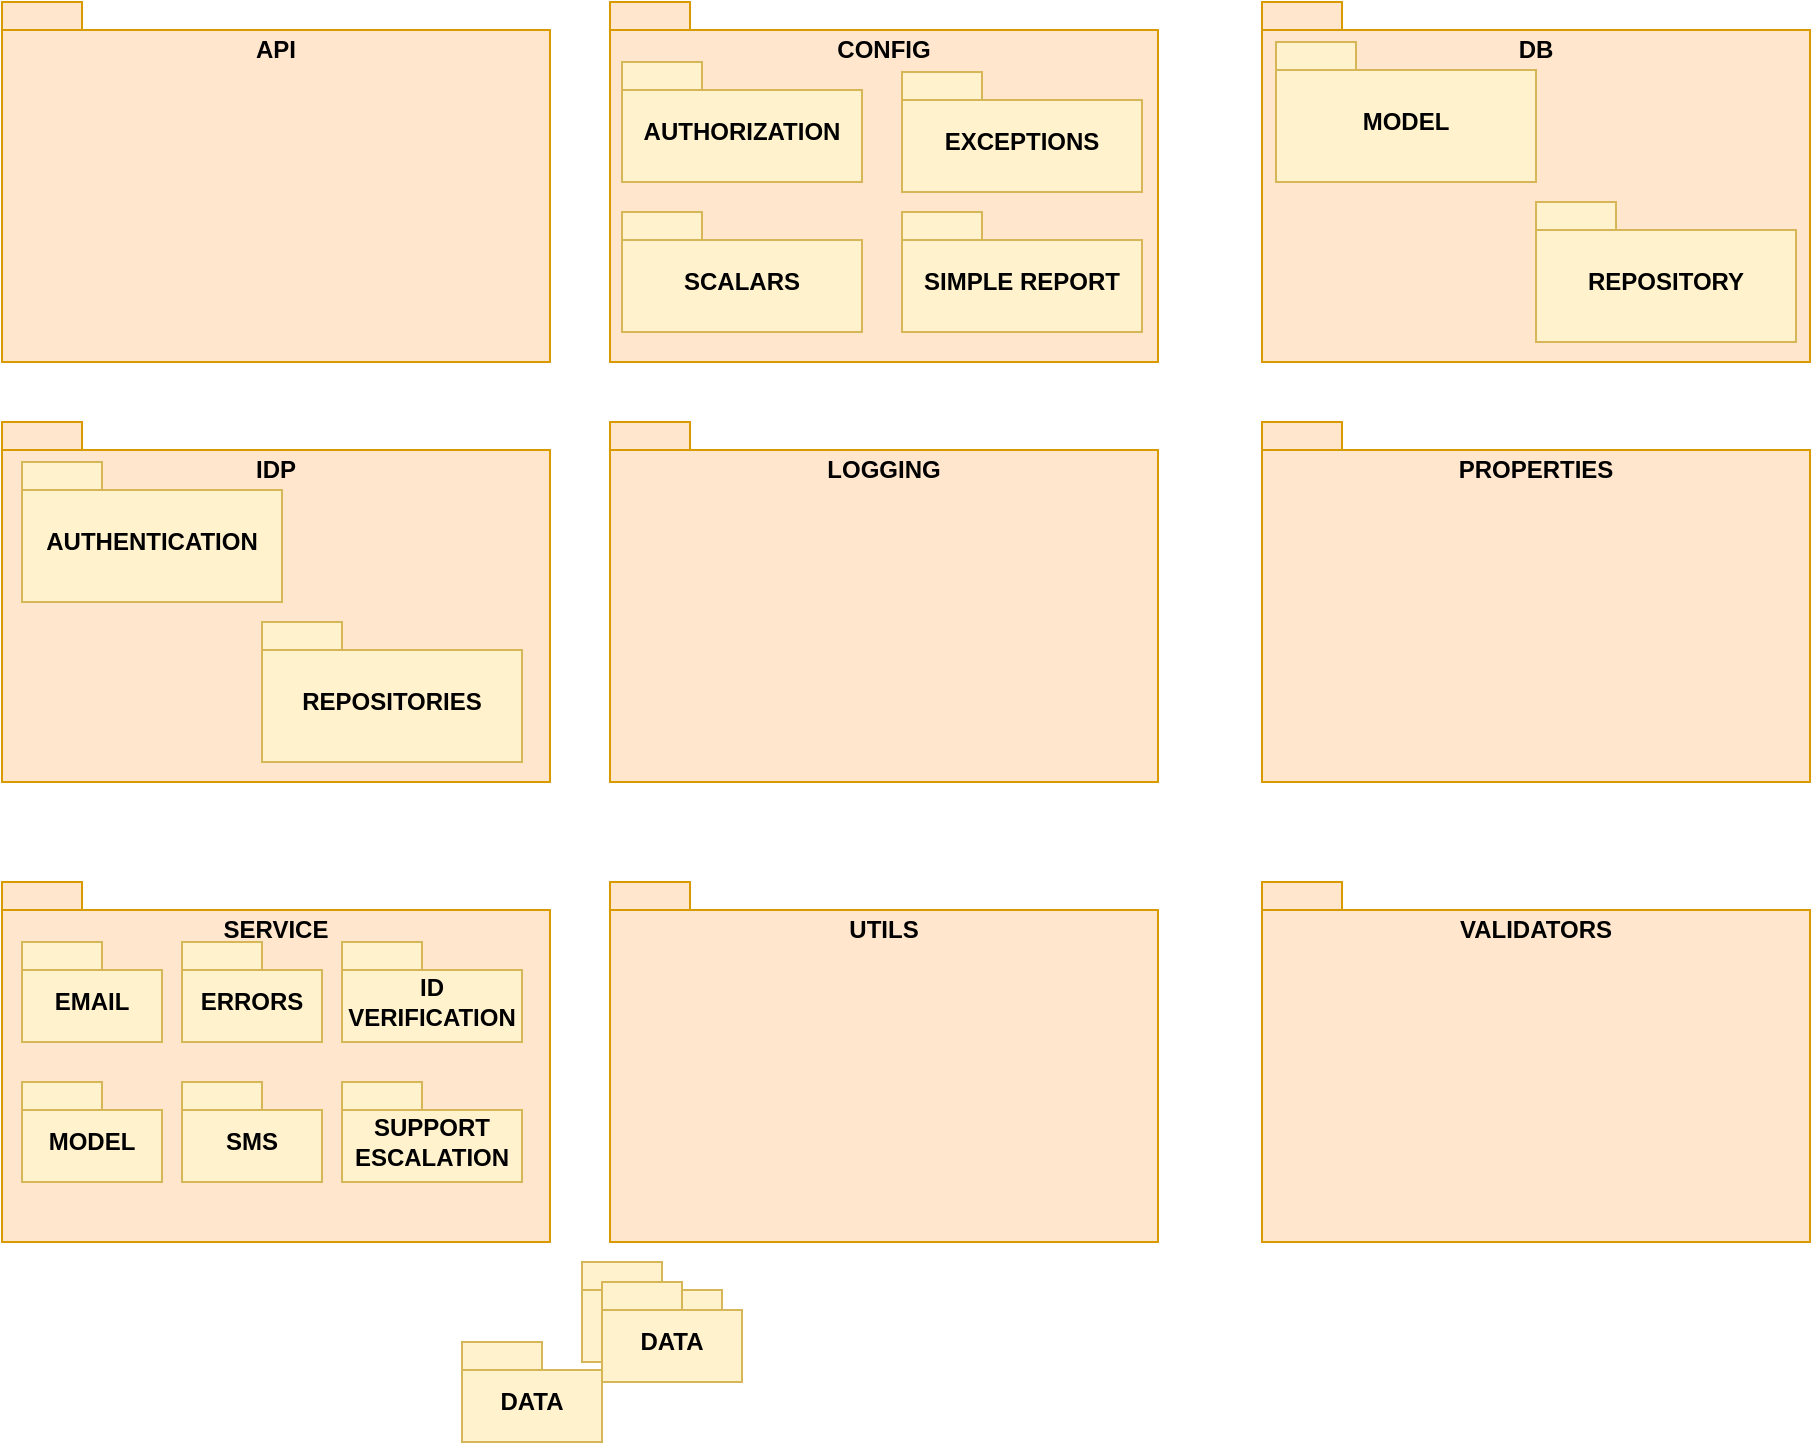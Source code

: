 <mxfile version="26.0.15">
  <diagram name="Página-1" id="QH5zIUuXEXCb2VkOmi7S">
    <mxGraphModel dx="1050" dy="569" grid="1" gridSize="10" guides="1" tooltips="1" connect="1" arrows="1" fold="1" page="1" pageScale="1" pageWidth="827" pageHeight="1169" math="0" shadow="0">
      <root>
        <mxCell id="0" />
        <mxCell id="1" parent="0" />
        <mxCell id="xPKt4m1vADzZ8n8QkJy3-1" value="VALIDATORS" style="shape=folder;fontStyle=1;spacingTop=10;tabWidth=40;tabHeight=14;tabPosition=left;html=1;whiteSpace=wrap;verticalAlign=top;fillColor=#ffe6cc;strokeColor=#d79b00;" vertex="1" parent="1">
          <mxGeometry x="690" y="520" width="274" height="180" as="geometry" />
        </mxCell>
        <mxCell id="xPKt4m1vADzZ8n8QkJy3-2" value="DATA" style="shape=folder;fontStyle=1;spacingTop=10;tabWidth=40;tabHeight=14;tabPosition=left;html=1;whiteSpace=wrap;fillColor=#fff2cc;strokeColor=#d6b656;" vertex="1" parent="1">
          <mxGeometry x="350" y="710" width="70" height="50" as="geometry" />
        </mxCell>
        <mxCell id="xPKt4m1vADzZ8n8QkJy3-3" value="DATA" style="shape=folder;fontStyle=1;spacingTop=10;tabWidth=40;tabHeight=14;tabPosition=left;html=1;whiteSpace=wrap;fillColor=#fff2cc;strokeColor=#d6b656;" vertex="1" parent="1">
          <mxGeometry x="360" y="720" width="70" height="50" as="geometry" />
        </mxCell>
        <mxCell id="xPKt4m1vADzZ8n8QkJy3-5" value="DATA" style="shape=folder;fontStyle=1;spacingTop=10;tabWidth=40;tabHeight=14;tabPosition=left;html=1;whiteSpace=wrap;fillColor=#fff2cc;strokeColor=#d6b656;" vertex="1" parent="1">
          <mxGeometry x="290" y="750" width="70" height="50" as="geometry" />
        </mxCell>
        <mxCell id="xPKt4m1vADzZ8n8QkJy3-9" value="LOGGING" style="shape=folder;fontStyle=1;spacingTop=10;tabWidth=40;tabHeight=14;tabPosition=left;html=1;whiteSpace=wrap;verticalAlign=top;fillColor=#ffe6cc;strokeColor=#d79b00;" vertex="1" parent="1">
          <mxGeometry x="364" y="290" width="274" height="180" as="geometry" />
        </mxCell>
        <mxCell id="xPKt4m1vADzZ8n8QkJy3-10" value="IDP" style="shape=folder;fontStyle=1;spacingTop=10;tabWidth=40;tabHeight=14;tabPosition=left;html=1;whiteSpace=wrap;verticalAlign=top;fillColor=#ffe6cc;strokeColor=#d79b00;" vertex="1" parent="1">
          <mxGeometry x="60" y="290" width="274" height="180" as="geometry" />
        </mxCell>
        <mxCell id="xPKt4m1vADzZ8n8QkJy3-11" value="DB" style="shape=folder;fontStyle=1;spacingTop=10;tabWidth=40;tabHeight=14;tabPosition=left;html=1;whiteSpace=wrap;verticalAlign=top;fillColor=#ffe6cc;strokeColor=#d79b00;" vertex="1" parent="1">
          <mxGeometry x="690" y="80" width="274" height="180" as="geometry" />
        </mxCell>
        <mxCell id="xPKt4m1vADzZ8n8QkJy3-12" value="CONFIG" style="shape=folder;fontStyle=1;spacingTop=10;tabWidth=40;tabHeight=14;tabPosition=left;html=1;whiteSpace=wrap;verticalAlign=top;fillColor=#ffe6cc;strokeColor=#d79b00;" vertex="1" parent="1">
          <mxGeometry x="364" y="80" width="274" height="180" as="geometry" />
        </mxCell>
        <mxCell id="xPKt4m1vADzZ8n8QkJy3-13" value="API" style="shape=folder;fontStyle=1;spacingTop=10;tabWidth=40;tabHeight=14;tabPosition=left;html=1;whiteSpace=wrap;verticalAlign=top;fillColor=#ffe6cc;strokeColor=#d79b00;" vertex="1" parent="1">
          <mxGeometry x="60" y="80" width="274" height="180" as="geometry" />
        </mxCell>
        <mxCell id="xPKt4m1vADzZ8n8QkJy3-15" value="SERVICE" style="shape=folder;fontStyle=1;spacingTop=10;tabWidth=40;tabHeight=14;tabPosition=left;html=1;whiteSpace=wrap;verticalAlign=top;fillColor=#ffe6cc;strokeColor=#d79b00;" vertex="1" parent="1">
          <mxGeometry x="60" y="520" width="274" height="180" as="geometry" />
        </mxCell>
        <mxCell id="xPKt4m1vADzZ8n8QkJy3-14" value="UTILS" style="shape=folder;fontStyle=1;spacingTop=10;tabWidth=40;tabHeight=14;tabPosition=left;html=1;whiteSpace=wrap;verticalAlign=top;fillColor=#ffe6cc;strokeColor=#d79b00;" vertex="1" parent="1">
          <mxGeometry x="364" y="520" width="274" height="180" as="geometry" />
        </mxCell>
        <mxCell id="xPKt4m1vADzZ8n8QkJy3-16" value="PROPERTIES" style="shape=folder;fontStyle=1;spacingTop=10;tabWidth=40;tabHeight=14;tabPosition=left;html=1;whiteSpace=wrap;verticalAlign=top;fillColor=#ffe6cc;strokeColor=#d79b00;" vertex="1" parent="1">
          <mxGeometry x="690" y="290" width="274" height="180" as="geometry" />
        </mxCell>
        <mxCell id="xPKt4m1vADzZ8n8QkJy3-8" value="EMAIL" style="shape=folder;fontStyle=1;spacingTop=10;tabWidth=40;tabHeight=14;tabPosition=left;html=1;whiteSpace=wrap;fillColor=#fff2cc;strokeColor=#d6b656;" vertex="1" parent="1">
          <mxGeometry x="70" y="550" width="70" height="50" as="geometry" />
        </mxCell>
        <mxCell id="xPKt4m1vADzZ8n8QkJy3-7" value="ERRORS" style="shape=folder;fontStyle=1;spacingTop=10;tabWidth=40;tabHeight=14;tabPosition=left;html=1;whiteSpace=wrap;fillColor=#fff2cc;strokeColor=#d6b656;" vertex="1" parent="1">
          <mxGeometry x="150" y="550" width="70" height="50" as="geometry" />
        </mxCell>
        <mxCell id="xPKt4m1vADzZ8n8QkJy3-6" value="ID VERIFICATION" style="shape=folder;fontStyle=1;spacingTop=10;tabWidth=40;tabHeight=14;tabPosition=left;html=1;whiteSpace=wrap;fillColor=#fff2cc;strokeColor=#d6b656;" vertex="1" parent="1">
          <mxGeometry x="230" y="550" width="90" height="50" as="geometry" />
        </mxCell>
        <mxCell id="xPKt4m1vADzZ8n8QkJy3-18" value="MODEL" style="shape=folder;fontStyle=1;spacingTop=10;tabWidth=40;tabHeight=14;tabPosition=left;html=1;whiteSpace=wrap;fillColor=#fff2cc;strokeColor=#d6b656;" vertex="1" parent="1">
          <mxGeometry x="70" y="620" width="70" height="50" as="geometry" />
        </mxCell>
        <mxCell id="xPKt4m1vADzZ8n8QkJy3-19" value="SMS" style="shape=folder;fontStyle=1;spacingTop=10;tabWidth=40;tabHeight=14;tabPosition=left;html=1;whiteSpace=wrap;fillColor=#fff2cc;strokeColor=#d6b656;" vertex="1" parent="1">
          <mxGeometry x="150" y="620" width="70" height="50" as="geometry" />
        </mxCell>
        <mxCell id="xPKt4m1vADzZ8n8QkJy3-20" value="SUPPORT ESCALATION" style="shape=folder;fontStyle=1;spacingTop=10;tabWidth=40;tabHeight=14;tabPosition=left;html=1;whiteSpace=wrap;fillColor=#fff2cc;strokeColor=#d6b656;" vertex="1" parent="1">
          <mxGeometry x="230" y="620" width="90" height="50" as="geometry" />
        </mxCell>
        <mxCell id="xPKt4m1vADzZ8n8QkJy3-4" value="AUTHENTICATION" style="shape=folder;fontStyle=1;spacingTop=10;tabWidth=40;tabHeight=14;tabPosition=left;html=1;whiteSpace=wrap;fillColor=#fff2cc;strokeColor=#d6b656;" vertex="1" parent="1">
          <mxGeometry x="70" y="310" width="130" height="70" as="geometry" />
        </mxCell>
        <mxCell id="xPKt4m1vADzZ8n8QkJy3-22" value="REPOSITORIES" style="shape=folder;fontStyle=1;spacingTop=10;tabWidth=40;tabHeight=14;tabPosition=left;html=1;whiteSpace=wrap;fillColor=#fff2cc;strokeColor=#d6b656;" vertex="1" parent="1">
          <mxGeometry x="190" y="390" width="130" height="70" as="geometry" />
        </mxCell>
        <mxCell id="xPKt4m1vADzZ8n8QkJy3-23" value="REPOSITORY" style="shape=folder;fontStyle=1;spacingTop=10;tabWidth=40;tabHeight=14;tabPosition=left;html=1;whiteSpace=wrap;fillColor=#fff2cc;strokeColor=#d6b656;" vertex="1" parent="1">
          <mxGeometry x="827" y="180" width="130" height="70" as="geometry" />
        </mxCell>
        <mxCell id="xPKt4m1vADzZ8n8QkJy3-24" value="MODEL" style="shape=folder;fontStyle=1;spacingTop=10;tabWidth=40;tabHeight=14;tabPosition=left;html=1;whiteSpace=wrap;fillColor=#fff2cc;strokeColor=#d6b656;" vertex="1" parent="1">
          <mxGeometry x="697" y="100" width="130" height="70" as="geometry" />
        </mxCell>
        <mxCell id="xPKt4m1vADzZ8n8QkJy3-28" value="AUTHORIZATION" style="shape=folder;fontStyle=1;spacingTop=10;tabWidth=40;tabHeight=14;tabPosition=left;html=1;whiteSpace=wrap;fillColor=#fff2cc;strokeColor=#d6b656;" vertex="1" parent="1">
          <mxGeometry x="370" y="110" width="120" height="60" as="geometry" />
        </mxCell>
        <mxCell id="xPKt4m1vADzZ8n8QkJy3-29" value="SCALARS" style="shape=folder;fontStyle=1;spacingTop=10;tabWidth=40;tabHeight=14;tabPosition=left;html=1;whiteSpace=wrap;fillColor=#fff2cc;strokeColor=#d6b656;" vertex="1" parent="1">
          <mxGeometry x="370" y="185" width="120" height="60" as="geometry" />
        </mxCell>
        <mxCell id="xPKt4m1vADzZ8n8QkJy3-30" value="SIMPLE REPORT" style="shape=folder;fontStyle=1;spacingTop=10;tabWidth=40;tabHeight=14;tabPosition=left;html=1;whiteSpace=wrap;fillColor=#fff2cc;strokeColor=#d6b656;" vertex="1" parent="1">
          <mxGeometry x="510" y="185" width="120" height="60" as="geometry" />
        </mxCell>
        <mxCell id="xPKt4m1vADzZ8n8QkJy3-31" value="EXCEPTIONS" style="shape=folder;fontStyle=1;spacingTop=10;tabWidth=40;tabHeight=14;tabPosition=left;html=1;whiteSpace=wrap;fillColor=#fff2cc;strokeColor=#d6b656;" vertex="1" parent="1">
          <mxGeometry x="510" y="115" width="120" height="60" as="geometry" />
        </mxCell>
      </root>
    </mxGraphModel>
  </diagram>
</mxfile>
